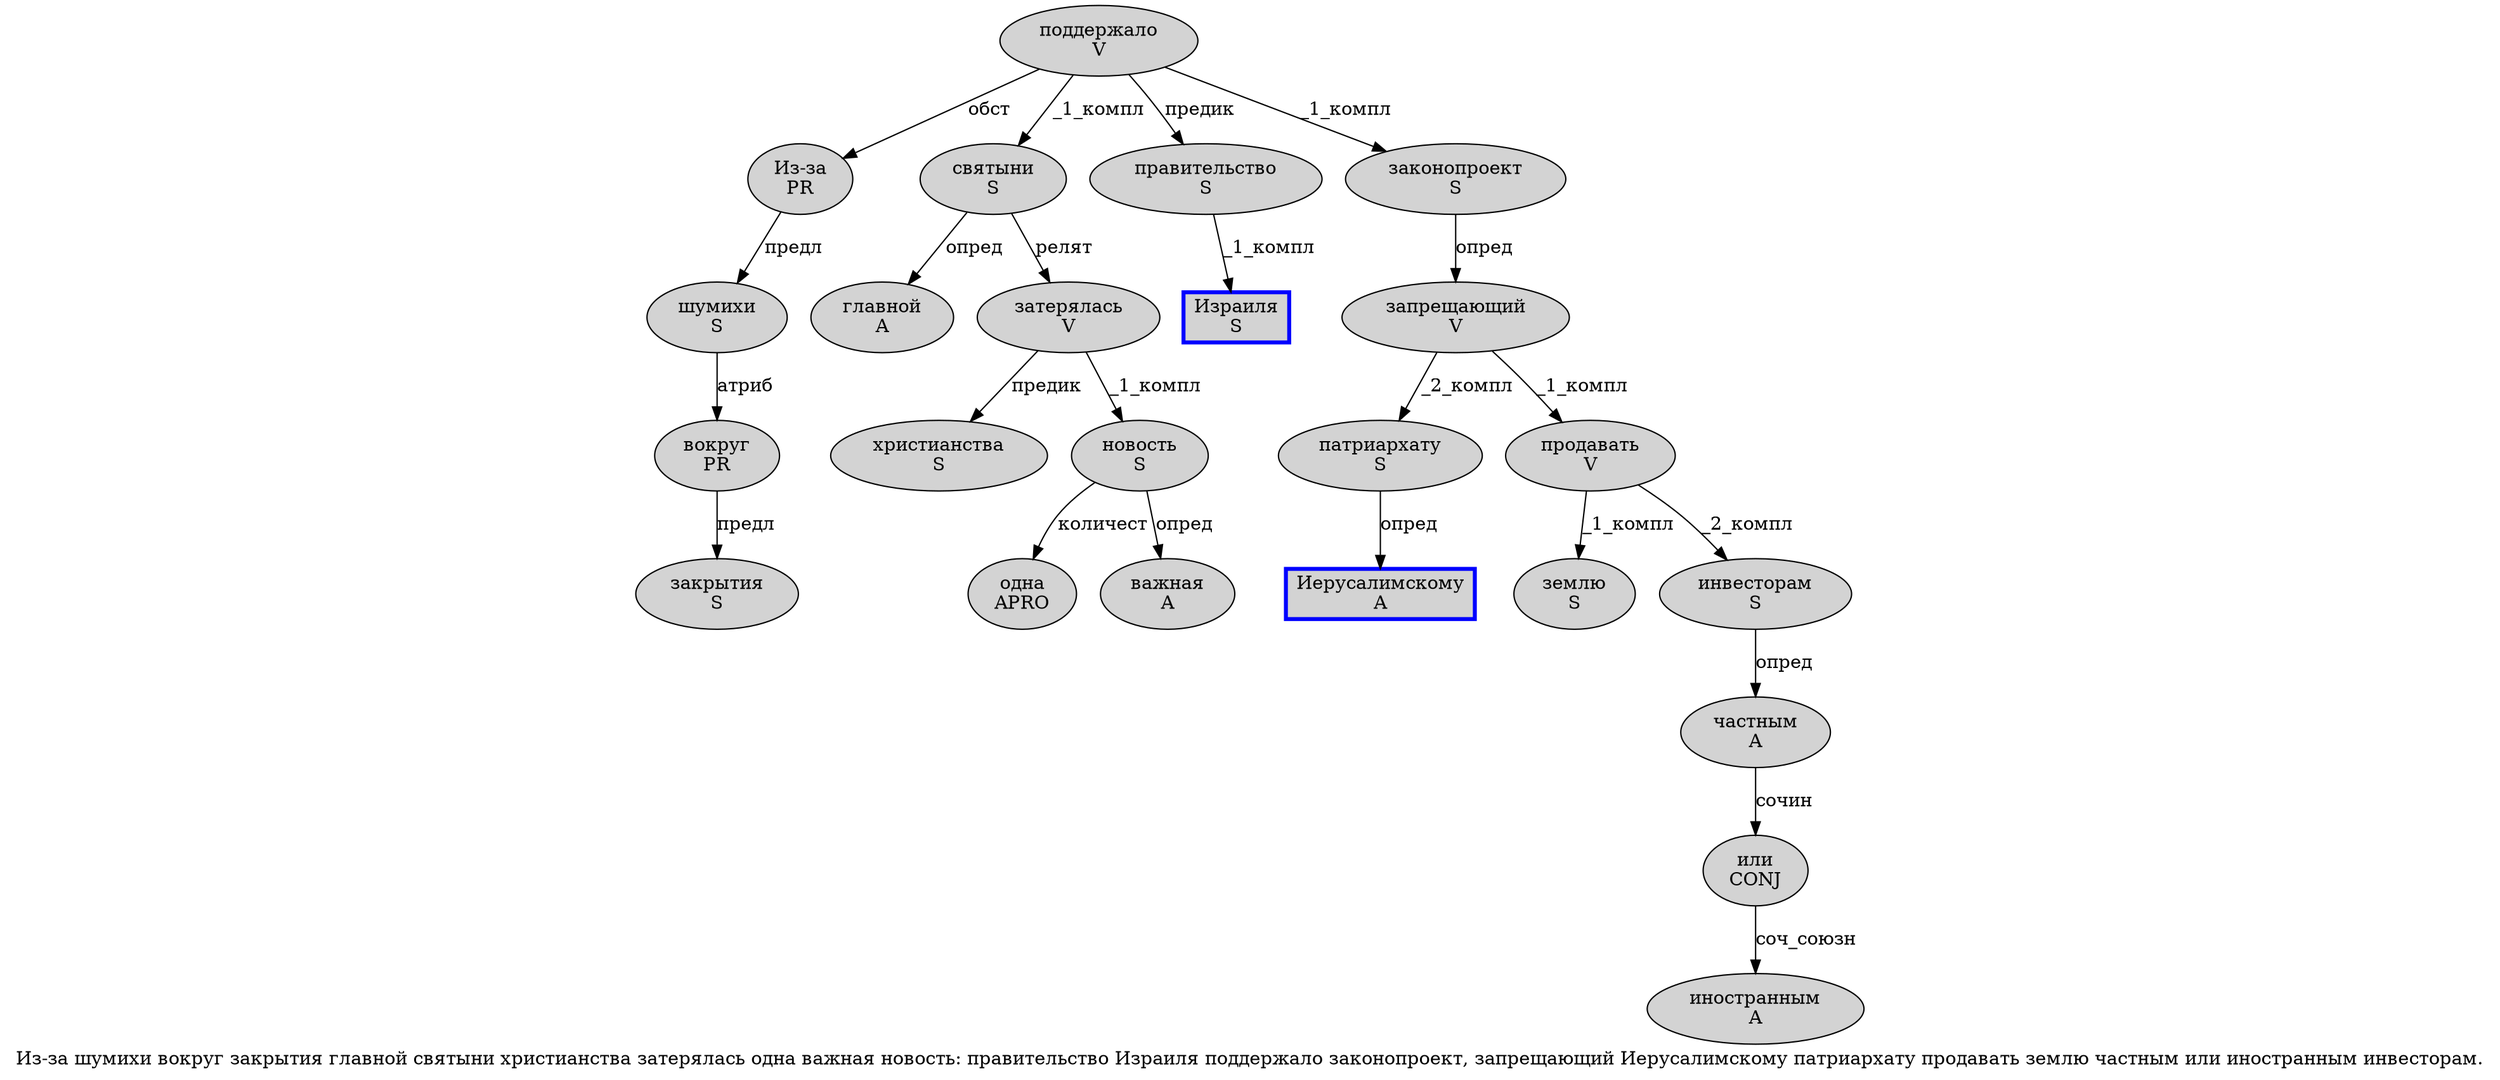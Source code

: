 digraph SENTENCE_228 {
	graph [label="Из-за шумихи вокруг закрытия главной святыни христианства затерялась одна важная новость: правительство Израиля поддержало законопроект, запрещающий Иерусалимскому патриархату продавать землю частным или иностранным инвесторам."]
	node [style=filled]
		0 [label="Из-за
PR" color="" fillcolor=lightgray penwidth=1 shape=ellipse]
		1 [label="шумихи
S" color="" fillcolor=lightgray penwidth=1 shape=ellipse]
		2 [label="вокруг
PR" color="" fillcolor=lightgray penwidth=1 shape=ellipse]
		3 [label="закрытия
S" color="" fillcolor=lightgray penwidth=1 shape=ellipse]
		4 [label="главной
A" color="" fillcolor=lightgray penwidth=1 shape=ellipse]
		5 [label="святыни
S" color="" fillcolor=lightgray penwidth=1 shape=ellipse]
		6 [label="христианства
S" color="" fillcolor=lightgray penwidth=1 shape=ellipse]
		7 [label="затерялась
V" color="" fillcolor=lightgray penwidth=1 shape=ellipse]
		8 [label="одна
APRO" color="" fillcolor=lightgray penwidth=1 shape=ellipse]
		9 [label="важная
A" color="" fillcolor=lightgray penwidth=1 shape=ellipse]
		10 [label="новость
S" color="" fillcolor=lightgray penwidth=1 shape=ellipse]
		12 [label="правительство
S" color="" fillcolor=lightgray penwidth=1 shape=ellipse]
		13 [label="Израиля
S" color=blue fillcolor=lightgray penwidth=3 shape=box]
		14 [label="поддержало
V" color="" fillcolor=lightgray penwidth=1 shape=ellipse]
		15 [label="законопроект
S" color="" fillcolor=lightgray penwidth=1 shape=ellipse]
		17 [label="запрещающий
V" color="" fillcolor=lightgray penwidth=1 shape=ellipse]
		18 [label="Иерусалимскому
A" color=blue fillcolor=lightgray penwidth=3 shape=box]
		19 [label="патриархату
S" color="" fillcolor=lightgray penwidth=1 shape=ellipse]
		20 [label="продавать
V" color="" fillcolor=lightgray penwidth=1 shape=ellipse]
		21 [label="землю
S" color="" fillcolor=lightgray penwidth=1 shape=ellipse]
		22 [label="частным
A" color="" fillcolor=lightgray penwidth=1 shape=ellipse]
		23 [label="или
CONJ" color="" fillcolor=lightgray penwidth=1 shape=ellipse]
		24 [label="иностранным
A" color="" fillcolor=lightgray penwidth=1 shape=ellipse]
		25 [label="инвесторам
S" color="" fillcolor=lightgray penwidth=1 shape=ellipse]
			12 -> 13 [label="_1_компл"]
			17 -> 19 [label="_2_компл"]
			17 -> 20 [label="_1_компл"]
			10 -> 8 [label="количест"]
			10 -> 9 [label="опред"]
			0 -> 1 [label="предл"]
			22 -> 23 [label="сочин"]
			5 -> 4 [label="опред"]
			5 -> 7 [label="релят"]
			20 -> 21 [label="_1_компл"]
			20 -> 25 [label="_2_компл"]
			23 -> 24 [label="соч_союзн"]
			14 -> 0 [label="обст"]
			14 -> 5 [label="_1_компл"]
			14 -> 12 [label="предик"]
			14 -> 15 [label="_1_компл"]
			2 -> 3 [label="предл"]
			15 -> 17 [label="опред"]
			1 -> 2 [label="атриб"]
			25 -> 22 [label="опред"]
			7 -> 6 [label="предик"]
			7 -> 10 [label="_1_компл"]
			19 -> 18 [label="опред"]
}